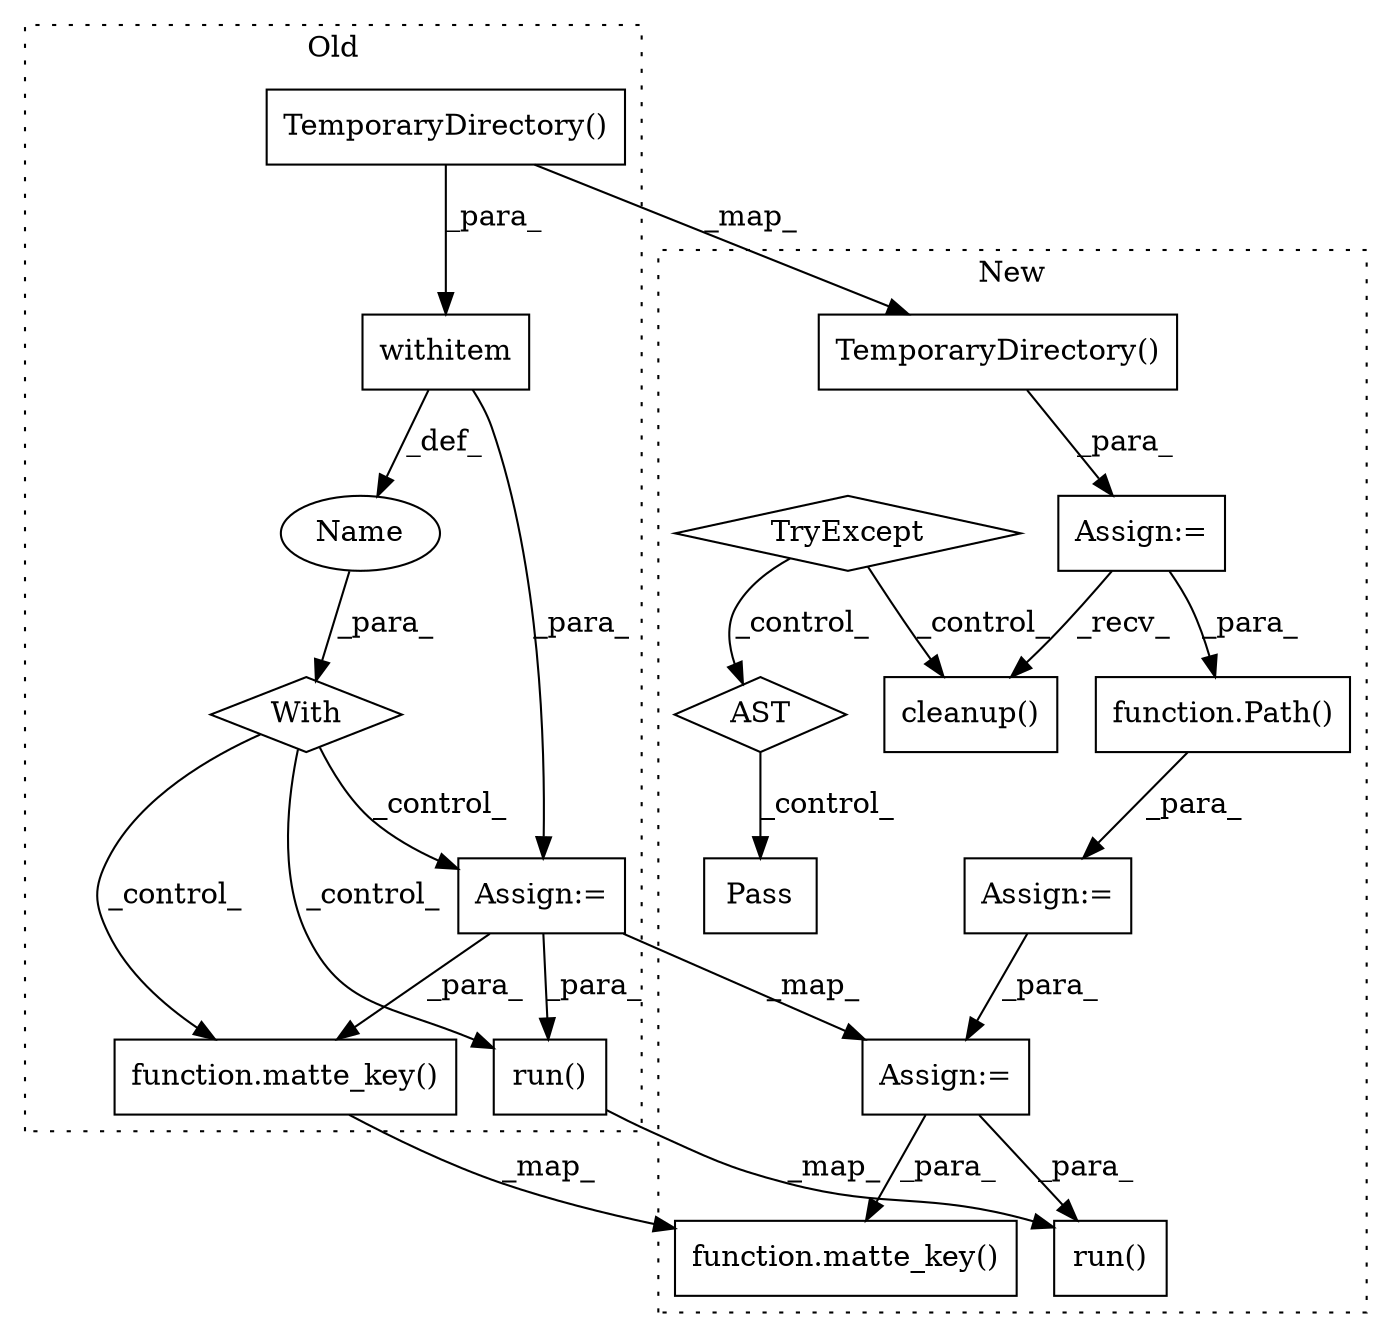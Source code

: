 digraph G {
subgraph cluster0 {
1 [label="With" a="39" s="9534,9547" l="5,45" shape="diamond"];
3 [label="withitem" a="49" s="9539" l="8" shape="box"];
5 [label="function.matte_key()" a="75" s="9657,9880" l="10,1" shape="box"];
8 [label="TemporaryDirectory()" a="75" s="9539" l="29" shape="box"];
9 [label="Name" a="87" s="9572" l="10" shape="ellipse"];
11 [label="Assign:=" a="68" s="9601" l="3" shape="box"];
18 [label="run()" a="75" s="10645,10668" l="7,1" shape="box"];
label = "Old";
style="dotted";
}
subgraph cluster1 {
2 [label="function.Path()" a="75" s="9700,9718" l="5,1" shape="box"];
4 [label="Assign:=" a="68" s="9697" l="3" shape="box"];
6 [label="function.matte_key()" a="75" s="9785,9984" l="10,1" shape="box"];
7 [label="TemporaryDirectory()" a="75" s="9653" l="29" shape="box"];
10 [label="Assign:=" a="68" s="9650" l="3" shape="box"];
12 [label="Assign:=" a="68" s="9733" l="3" shape="box"];
13 [label="cleanup()" a="75" s="10781" l="18" shape="box"];
14 [label="TryExcept" a="71" s="10768" l="13" shape="diamond"];
15 [label="AST" a="2" s="10804,0" l="7,0" shape="diamond"];
16 [label="Pass" a="62" s="10836" l="4" shape="box"];
17 [label="run()" a="75" s="10709,10732" l="7,1" shape="box"];
label = "New";
style="dotted";
}
1 -> 18 [label="_control_"];
1 -> 5 [label="_control_"];
1 -> 11 [label="_control_"];
2 -> 4 [label="_para_"];
3 -> 9 [label="_def_"];
3 -> 11 [label="_para_"];
4 -> 12 [label="_para_"];
5 -> 6 [label="_map_"];
7 -> 10 [label="_para_"];
8 -> 7 [label="_map_"];
8 -> 3 [label="_para_"];
9 -> 1 [label="_para_"];
10 -> 13 [label="_recv_"];
10 -> 2 [label="_para_"];
11 -> 12 [label="_map_"];
11 -> 18 [label="_para_"];
11 -> 5 [label="_para_"];
12 -> 6 [label="_para_"];
12 -> 17 [label="_para_"];
14 -> 13 [label="_control_"];
14 -> 15 [label="_control_"];
15 -> 16 [label="_control_"];
18 -> 17 [label="_map_"];
}